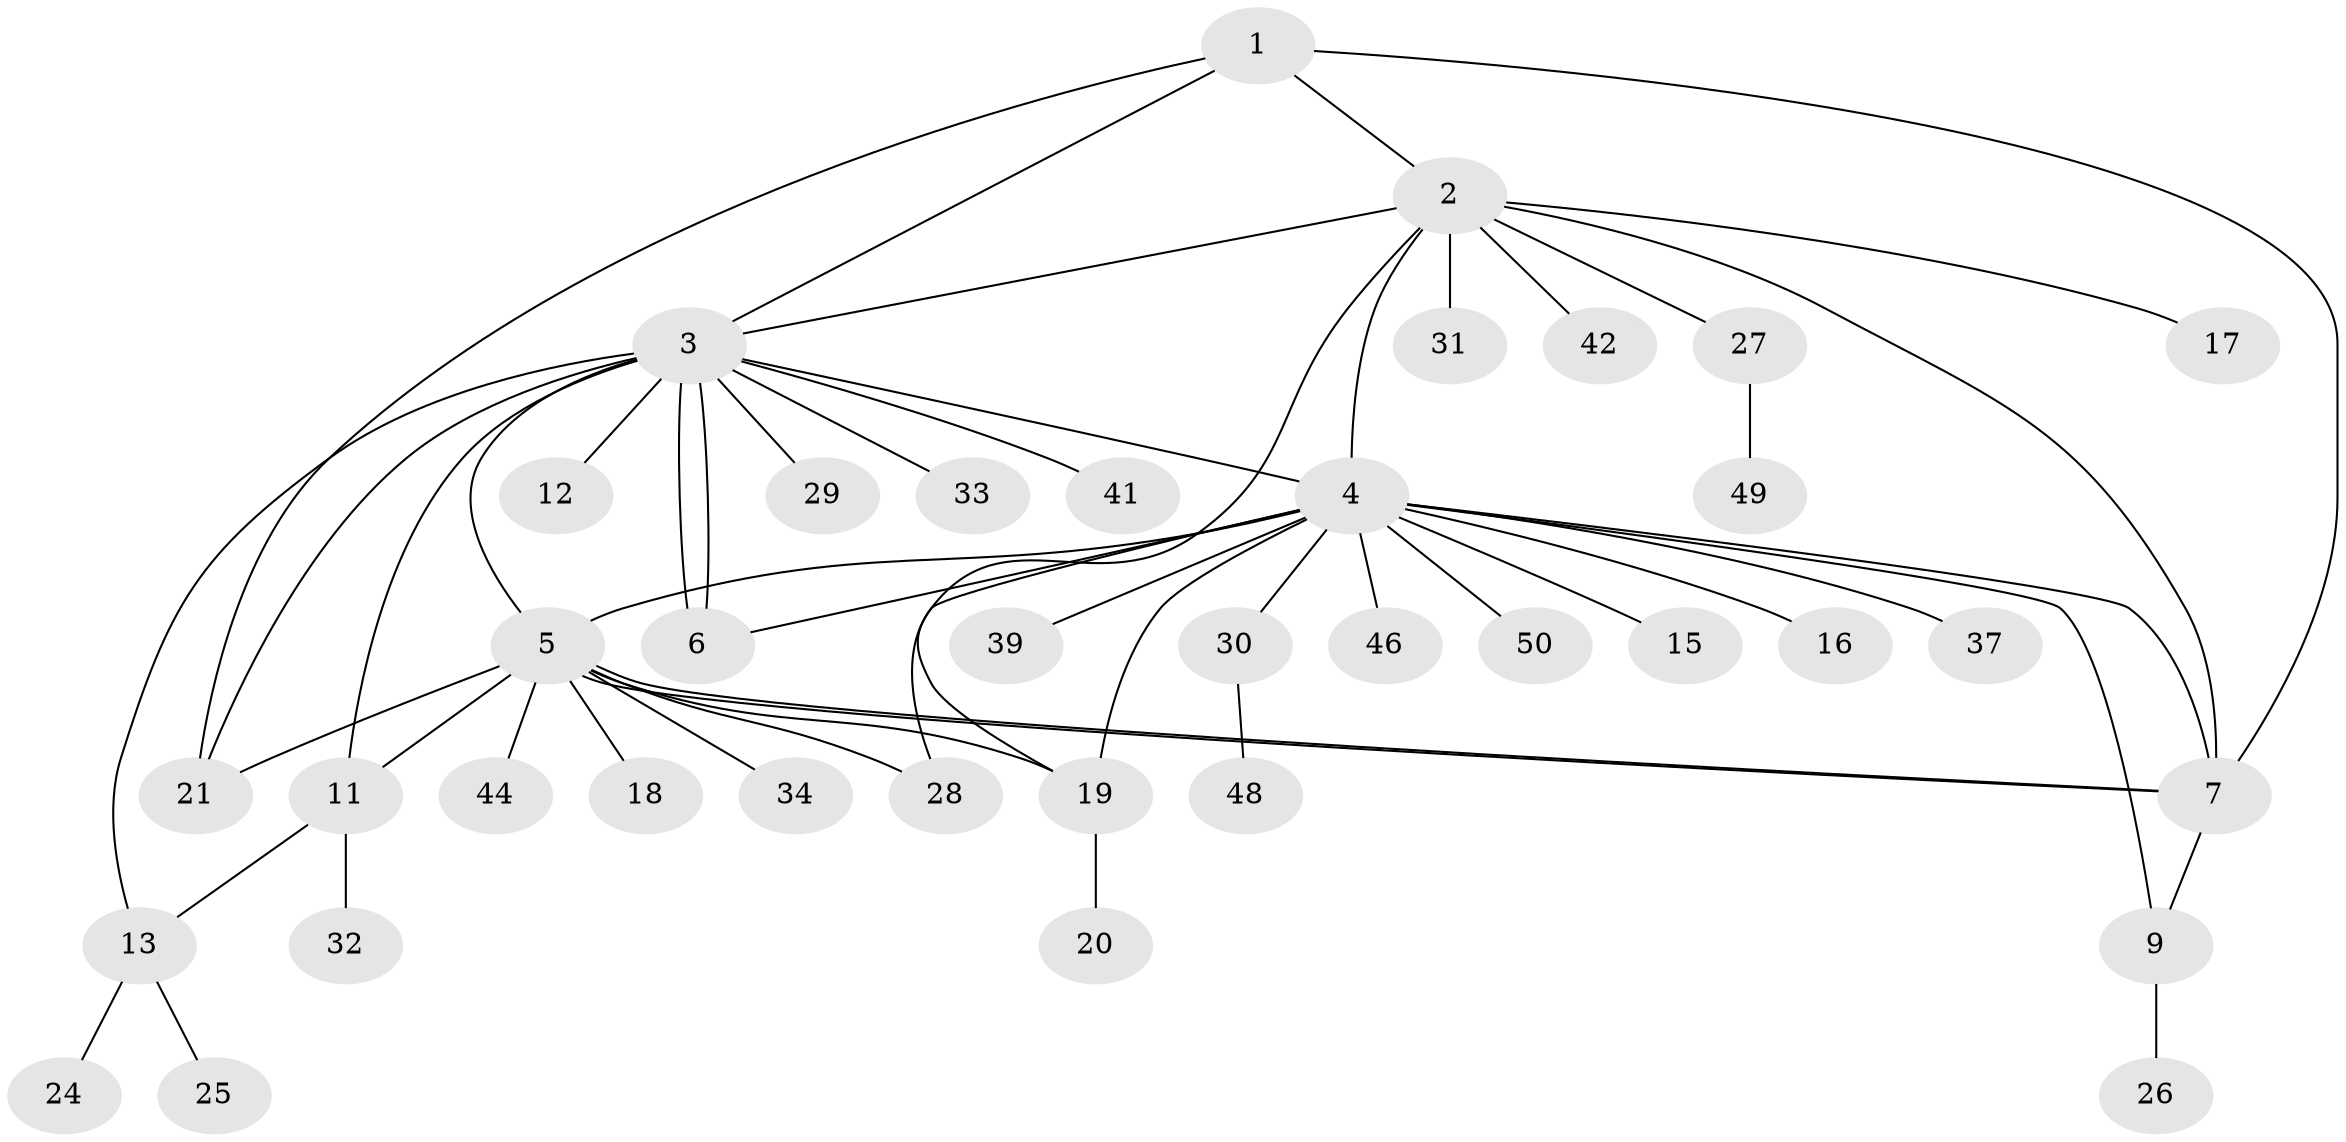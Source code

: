 // Generated by graph-tools (version 1.1) at 2025/51/02/27/25 19:51:59]
// undirected, 38 vertices, 54 edges
graph export_dot {
graph [start="1"]
  node [color=gray90,style=filled];
  1 [super="+35"];
  2 [super="+52"];
  3 [super="+38"];
  4 [super="+8"];
  5 [super="+40"];
  6 [super="+10"];
  7 [super="+45"];
  9 [super="+51"];
  11 [super="+14"];
  12;
  13 [super="+23"];
  15;
  16;
  17 [super="+22"];
  18;
  19 [super="+36"];
  20 [super="+47"];
  21;
  24;
  25;
  26;
  27;
  28 [super="+43"];
  29;
  30;
  31;
  32;
  33;
  34;
  37;
  39;
  41;
  42;
  44;
  46;
  48;
  49;
  50;
  1 -- 2;
  1 -- 3;
  1 -- 7;
  1 -- 21;
  2 -- 3 [weight=2];
  2 -- 4;
  2 -- 7;
  2 -- 17 [weight=2];
  2 -- 27;
  2 -- 31;
  2 -- 42;
  2 -- 19;
  3 -- 5;
  3 -- 6;
  3 -- 6;
  3 -- 12 [weight=2];
  3 -- 21;
  3 -- 29;
  3 -- 33;
  3 -- 41;
  3 -- 11;
  3 -- 13;
  3 -- 4;
  4 -- 5 [weight=2];
  4 -- 7;
  4 -- 15;
  4 -- 19 [weight=2];
  4 -- 30;
  4 -- 46;
  4 -- 6;
  4 -- 37;
  4 -- 39;
  4 -- 16;
  4 -- 50;
  4 -- 28;
  4 -- 9;
  5 -- 7;
  5 -- 7;
  5 -- 11;
  5 -- 18;
  5 -- 19;
  5 -- 21;
  5 -- 34;
  5 -- 44;
  5 -- 28;
  7 -- 9;
  9 -- 26;
  11 -- 13;
  11 -- 32;
  13 -- 24;
  13 -- 25;
  19 -- 20;
  27 -- 49;
  30 -- 48;
}
